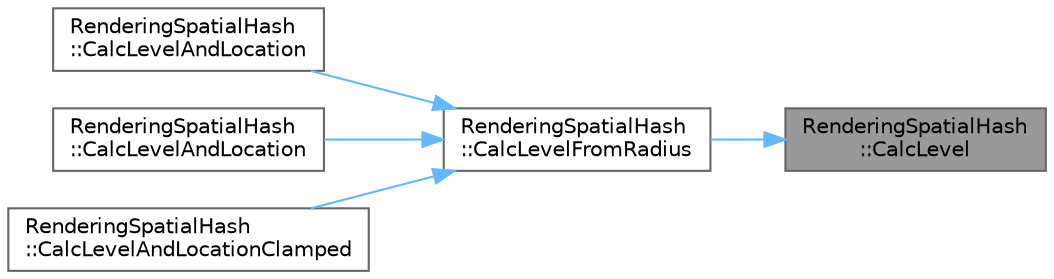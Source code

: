 digraph "RenderingSpatialHash::CalcLevel"
{
 // INTERACTIVE_SVG=YES
 // LATEX_PDF_SIZE
  bgcolor="transparent";
  edge [fontname=Helvetica,fontsize=10,labelfontname=Helvetica,labelfontsize=10];
  node [fontname=Helvetica,fontsize=10,shape=box,height=0.2,width=0.4];
  rankdir="RL";
  Node1 [id="Node000001",label="RenderingSpatialHash\l::CalcLevel",height=0.2,width=0.4,color="gray40", fillcolor="grey60", style="filled", fontcolor="black",tooltip=" "];
  Node1 -> Node2 [id="edge1_Node000001_Node000002",dir="back",color="steelblue1",style="solid",tooltip=" "];
  Node2 [id="Node000002",label="RenderingSpatialHash\l::CalcLevelFromRadius",height=0.2,width=0.4,color="grey40", fillcolor="white", style="filled",URL="$dd/df6/namespaceRenderingSpatialHash.html#a20047b2e04a24db235c9c9aedf4aa562",tooltip=" "];
  Node2 -> Node3 [id="edge2_Node000002_Node000003",dir="back",color="steelblue1",style="solid",tooltip=" "];
  Node3 [id="Node000003",label="RenderingSpatialHash\l::CalcLevelAndLocation",height=0.2,width=0.4,color="grey40", fillcolor="white", style="filled",URL="$dd/df6/namespaceRenderingSpatialHash.html#a705a4d55f3b76b747556bcda248c8768",tooltip=" "];
  Node2 -> Node4 [id="edge3_Node000002_Node000004",dir="back",color="steelblue1",style="solid",tooltip=" "];
  Node4 [id="Node000004",label="RenderingSpatialHash\l::CalcLevelAndLocation",height=0.2,width=0.4,color="grey40", fillcolor="white", style="filled",URL="$dd/df6/namespaceRenderingSpatialHash.html#a695094b13a40d8a8cdc09156a076f45a",tooltip=" "];
  Node2 -> Node5 [id="edge4_Node000002_Node000005",dir="back",color="steelblue1",style="solid",tooltip=" "];
  Node5 [id="Node000005",label="RenderingSpatialHash\l::CalcLevelAndLocationClamped",height=0.2,width=0.4,color="grey40", fillcolor="white", style="filled",URL="$dd/df6/namespaceRenderingSpatialHash.html#abe7a17bde2f0e4be34747b4fdb56bb6f",tooltip=" "];
}
